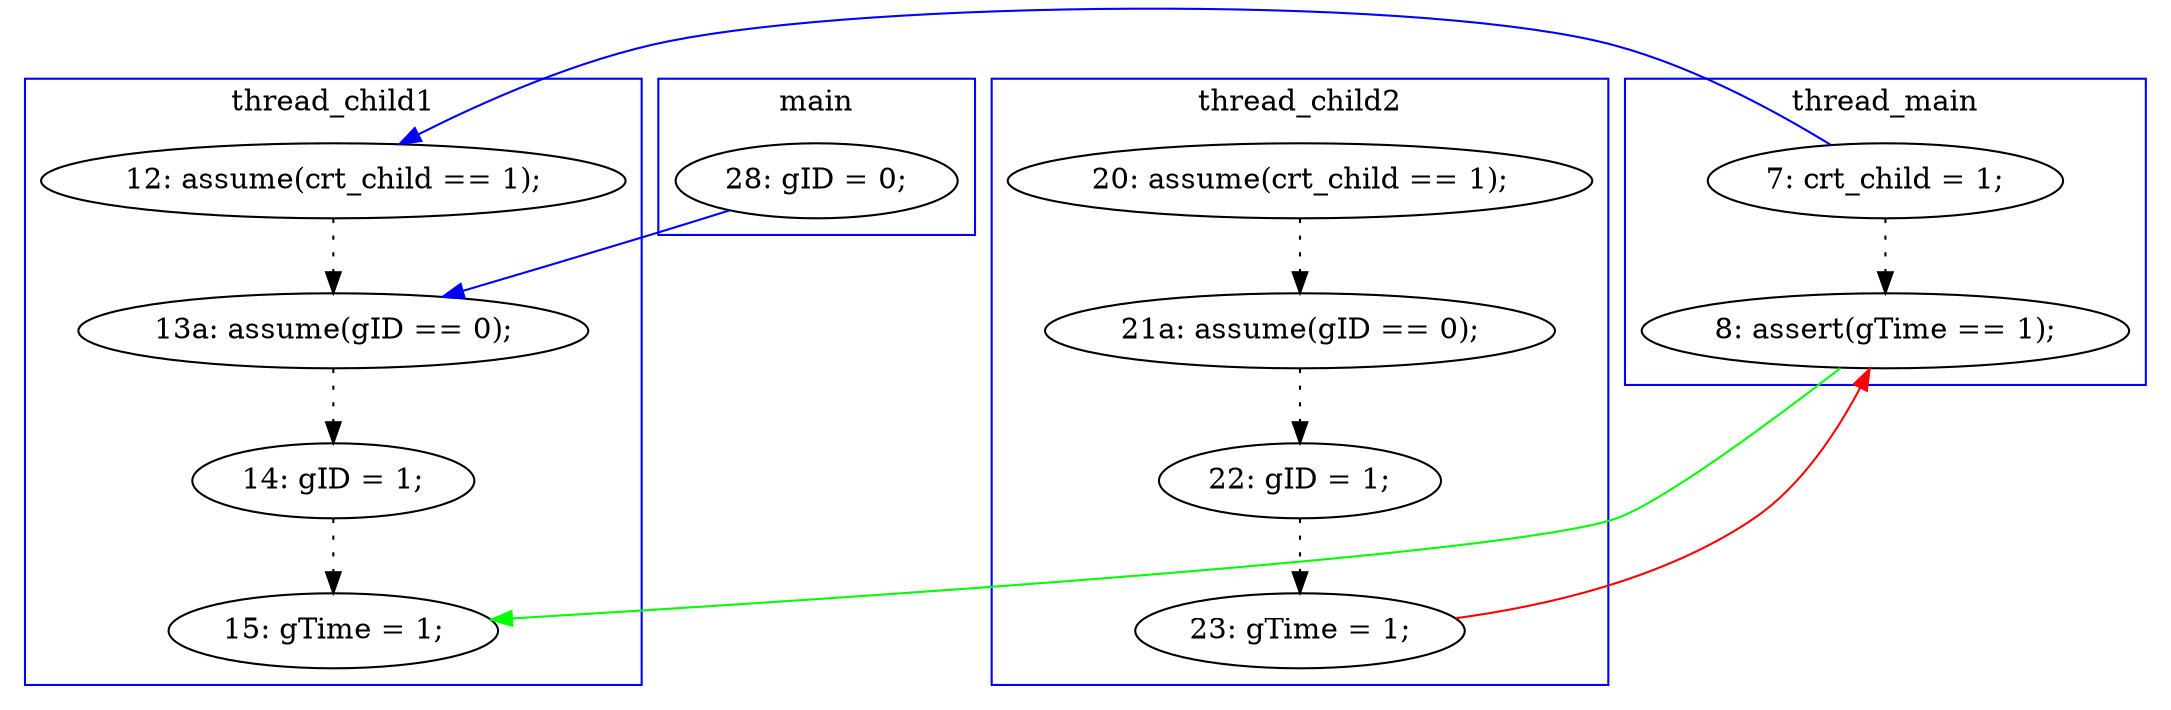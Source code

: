 digraph ProofObject {
	20 -> 21 [color = Green, constraint = false]
	6 -> 14 [color = Blue, constraint = false]
	16 -> 17 [style = dotted, color = black]
	18 -> 19 [style = dotted, color = black]
	11 -> 13 [style = dotted, color = black]
	2 -> 16 [color = Blue, constraint = false]
	6 -> 20 [style = dotted, color = black]
	17 -> 21 [style = dotted, color = black]
	19 -> 20 [color = Red, constraint = false]
	14 -> 16 [style = dotted, color = black]
	13 -> 18 [style = dotted, color = black]
	subgraph cluster3 {
		label = thread_child2
		color = blue
		13  [label = "21a: assume(gID == 0);"]
		18  [label = "22: gID = 1;"]
		11  [label = "20: assume(crt_child == 1);"]
		19  [label = "23: gTime = 1;"]
	}
	subgraph cluster1 {
		label = thread_main
		color = blue
		20  [label = "8: assert(gTime == 1);"]
		6  [label = "7: crt_child = 1;"]
	}
	subgraph cluster2 {
		label = thread_child1
		color = blue
		14  [label = "12: assume(crt_child == 1);"]
		21  [label = "15: gTime = 1;"]
		16  [label = "13a: assume(gID == 0);"]
		17  [label = "14: gID = 1;"]
	}
	subgraph cluster0 {
		label = main
		color = blue
		2  [label = "28: gID = 0;"]
	}
}